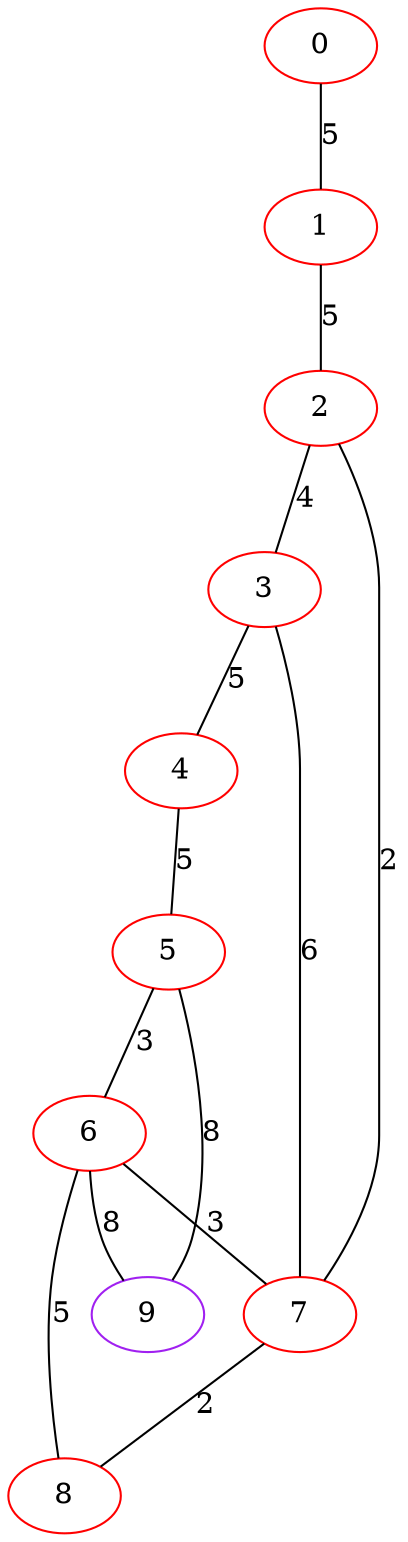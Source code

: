 graph "" {
0 [color=red, weight=1];
1 [color=red, weight=1];
2 [color=red, weight=1];
3 [color=red, weight=1];
4 [color=red, weight=1];
5 [color=red, weight=1];
6 [color=red, weight=1];
7 [color=red, weight=1];
8 [color=red, weight=1];
9 [color=purple, weight=4];
0 -- 1  [key=0, label=5];
1 -- 2  [key=0, label=5];
2 -- 3  [key=0, label=4];
2 -- 7  [key=0, label=2];
3 -- 4  [key=0, label=5];
3 -- 7  [key=0, label=6];
4 -- 5  [key=0, label=5];
5 -- 9  [key=0, label=8];
5 -- 6  [key=0, label=3];
6 -- 8  [key=0, label=5];
6 -- 9  [key=0, label=8];
6 -- 7  [key=0, label=3];
7 -- 8  [key=0, label=2];
}
